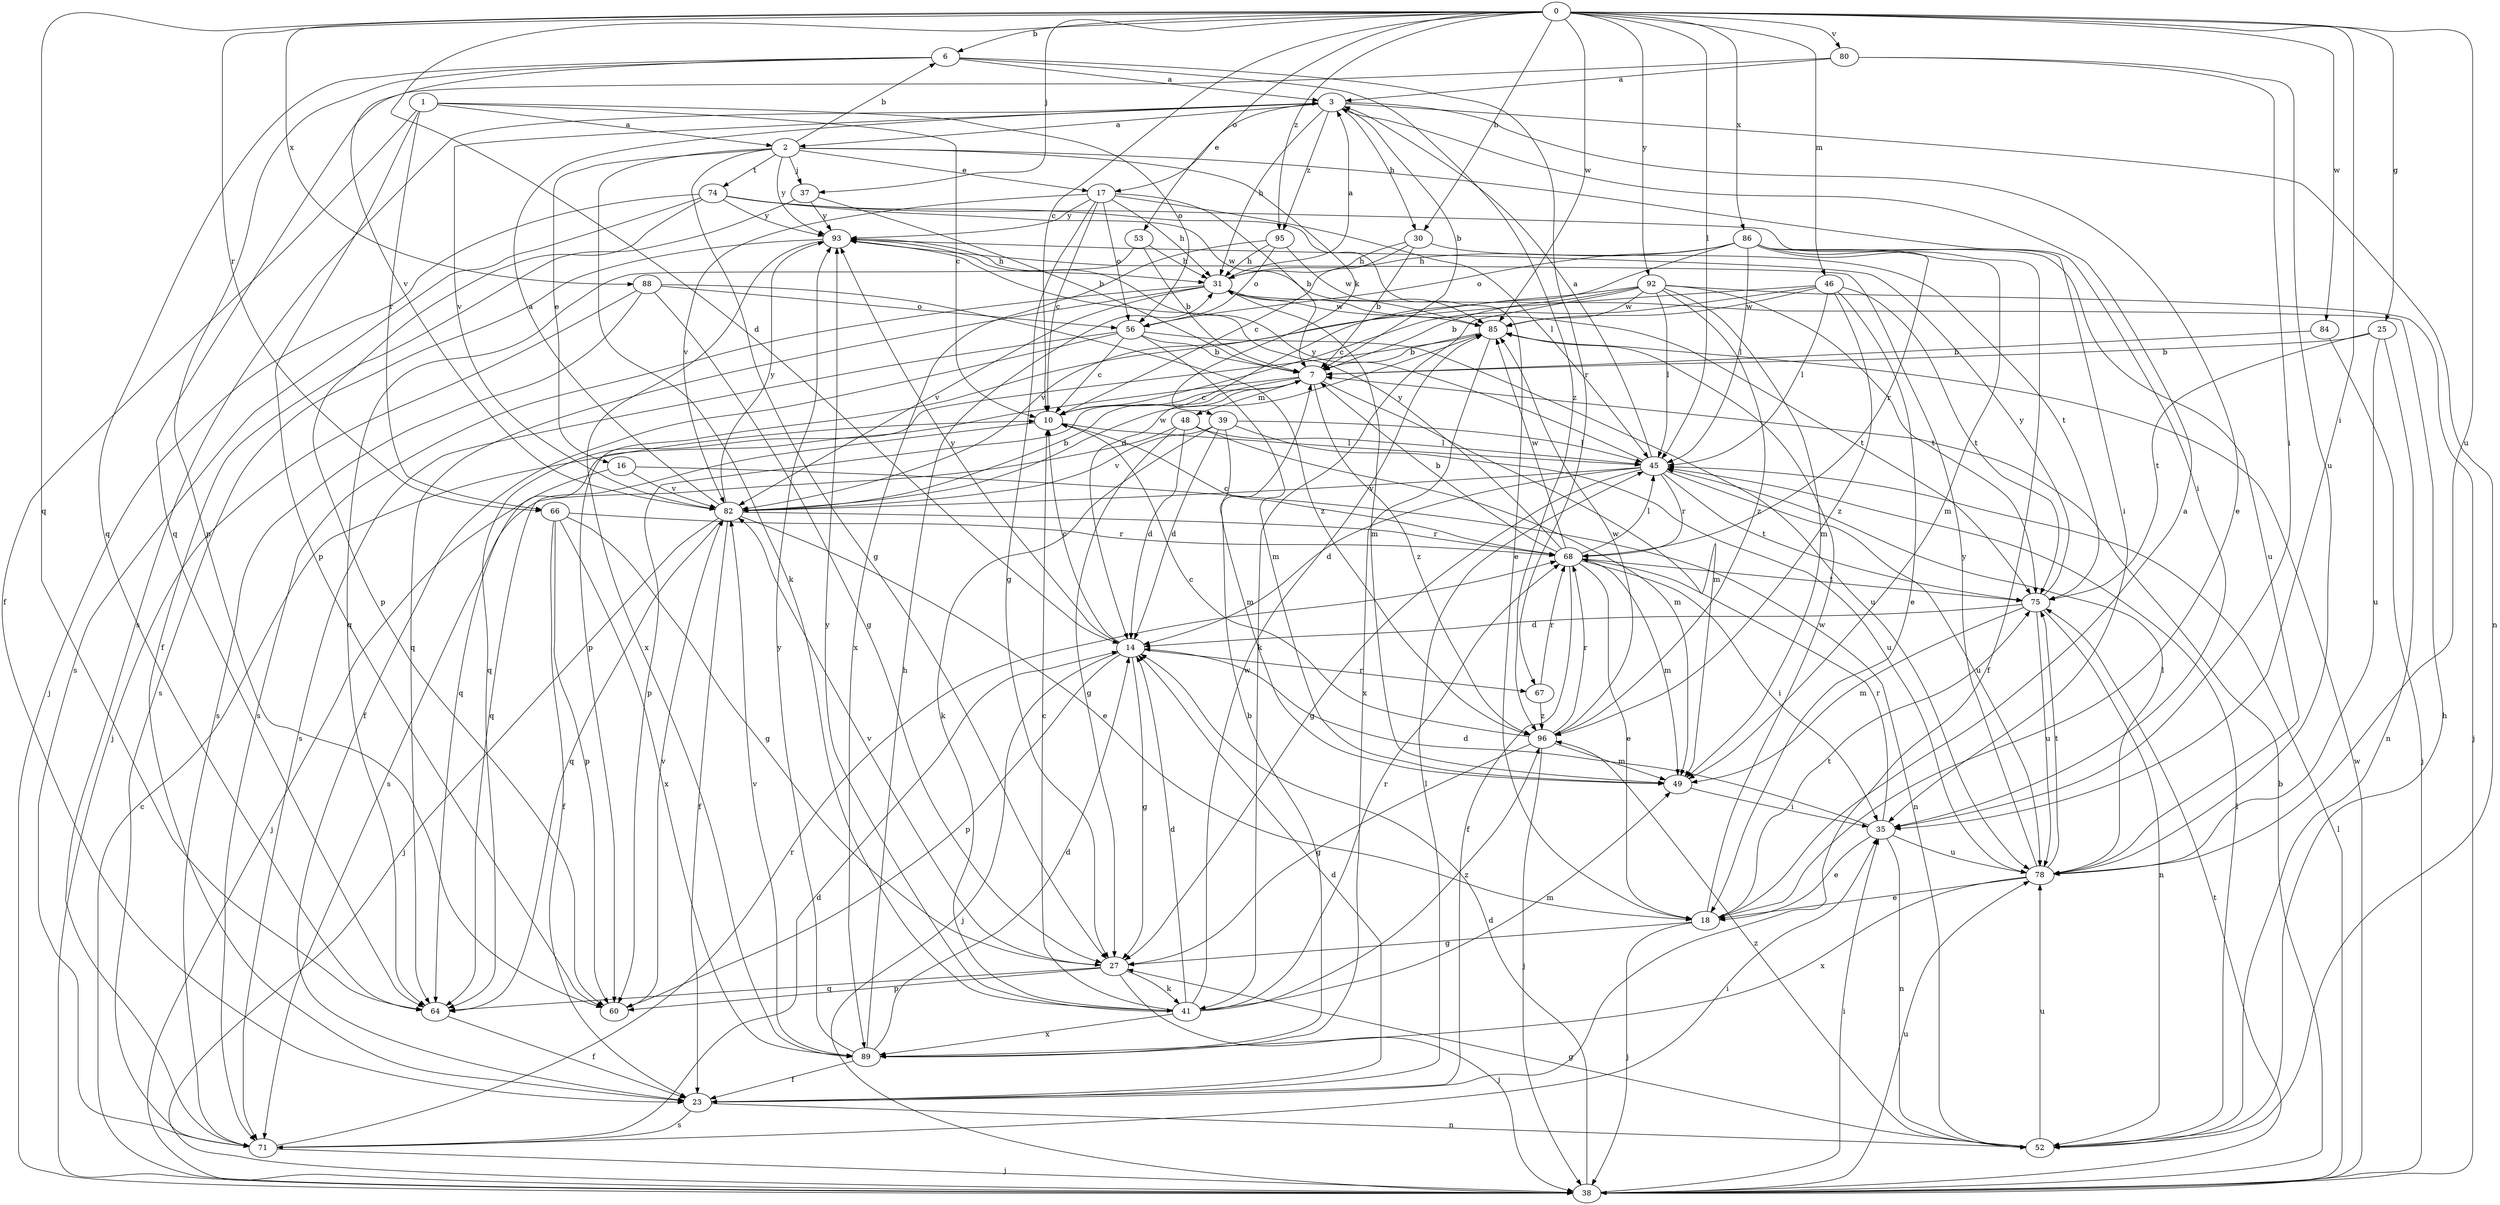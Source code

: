 strict digraph  {
0;
1;
2;
3;
6;
7;
10;
14;
16;
17;
18;
23;
25;
27;
30;
31;
35;
37;
38;
39;
41;
45;
46;
48;
49;
52;
53;
56;
60;
64;
66;
67;
68;
71;
74;
75;
78;
80;
82;
84;
85;
86;
88;
89;
92;
93;
95;
96;
0 -> 6  [label=b];
0 -> 10  [label=c];
0 -> 14  [label=d];
0 -> 25  [label=g];
0 -> 30  [label=h];
0 -> 35  [label=i];
0 -> 37  [label=j];
0 -> 45  [label=l];
0 -> 46  [label=m];
0 -> 53  [label=o];
0 -> 64  [label=q];
0 -> 66  [label=r];
0 -> 78  [label=u];
0 -> 80  [label=v];
0 -> 84  [label=w];
0 -> 85  [label=w];
0 -> 86  [label=x];
0 -> 88  [label=x];
0 -> 92  [label=y];
0 -> 95  [label=z];
1 -> 2  [label=a];
1 -> 10  [label=c];
1 -> 23  [label=f];
1 -> 56  [label=o];
1 -> 60  [label=p];
1 -> 66  [label=r];
2 -> 6  [label=b];
2 -> 16  [label=e];
2 -> 17  [label=e];
2 -> 27  [label=g];
2 -> 35  [label=i];
2 -> 37  [label=j];
2 -> 39  [label=k];
2 -> 41  [label=k];
2 -> 74  [label=t];
2 -> 93  [label=y];
3 -> 2  [label=a];
3 -> 7  [label=b];
3 -> 17  [label=e];
3 -> 18  [label=e];
3 -> 30  [label=h];
3 -> 31  [label=h];
3 -> 52  [label=n];
3 -> 71  [label=s];
3 -> 82  [label=v];
3 -> 95  [label=z];
6 -> 3  [label=a];
6 -> 60  [label=p];
6 -> 64  [label=q];
6 -> 67  [label=r];
6 -> 82  [label=v];
6 -> 96  [label=z];
7 -> 10  [label=c];
7 -> 48  [label=m];
7 -> 49  [label=m];
7 -> 60  [label=p];
7 -> 64  [label=q];
7 -> 96  [label=z];
10 -> 45  [label=l];
10 -> 64  [label=q];
14 -> 10  [label=c];
14 -> 27  [label=g];
14 -> 38  [label=j];
14 -> 60  [label=p];
14 -> 67  [label=r];
14 -> 93  [label=y];
16 -> 38  [label=j];
16 -> 52  [label=n];
16 -> 82  [label=v];
17 -> 7  [label=b];
17 -> 10  [label=c];
17 -> 27  [label=g];
17 -> 31  [label=h];
17 -> 45  [label=l];
17 -> 56  [label=o];
17 -> 82  [label=v];
17 -> 93  [label=y];
18 -> 3  [label=a];
18 -> 27  [label=g];
18 -> 38  [label=j];
18 -> 75  [label=t];
18 -> 85  [label=w];
23 -> 14  [label=d];
23 -> 45  [label=l];
23 -> 52  [label=n];
23 -> 71  [label=s];
25 -> 7  [label=b];
25 -> 52  [label=n];
25 -> 75  [label=t];
25 -> 78  [label=u];
27 -> 38  [label=j];
27 -> 41  [label=k];
27 -> 60  [label=p];
27 -> 64  [label=q];
27 -> 82  [label=v];
30 -> 7  [label=b];
30 -> 10  [label=c];
30 -> 31  [label=h];
30 -> 75  [label=t];
31 -> 3  [label=a];
31 -> 49  [label=m];
31 -> 64  [label=q];
31 -> 71  [label=s];
31 -> 75  [label=t];
31 -> 82  [label=v];
31 -> 85  [label=w];
35 -> 14  [label=d];
35 -> 18  [label=e];
35 -> 52  [label=n];
35 -> 68  [label=r];
35 -> 78  [label=u];
37 -> 7  [label=b];
37 -> 23  [label=f];
37 -> 93  [label=y];
38 -> 7  [label=b];
38 -> 10  [label=c];
38 -> 14  [label=d];
38 -> 35  [label=i];
38 -> 45  [label=l];
38 -> 75  [label=t];
38 -> 78  [label=u];
38 -> 85  [label=w];
39 -> 14  [label=d];
39 -> 41  [label=k];
39 -> 45  [label=l];
39 -> 49  [label=m];
39 -> 78  [label=u];
39 -> 82  [label=v];
41 -> 10  [label=c];
41 -> 14  [label=d];
41 -> 49  [label=m];
41 -> 68  [label=r];
41 -> 85  [label=w];
41 -> 89  [label=x];
41 -> 93  [label=y];
41 -> 96  [label=z];
45 -> 3  [label=a];
45 -> 14  [label=d];
45 -> 27  [label=g];
45 -> 68  [label=r];
45 -> 75  [label=t];
45 -> 78  [label=u];
45 -> 82  [label=v];
45 -> 93  [label=y];
46 -> 10  [label=c];
46 -> 18  [label=e];
46 -> 45  [label=l];
46 -> 60  [label=p];
46 -> 75  [label=t];
46 -> 85  [label=w];
46 -> 96  [label=z];
48 -> 14  [label=d];
48 -> 27  [label=g];
48 -> 45  [label=l];
48 -> 49  [label=m];
48 -> 71  [label=s];
49 -> 35  [label=i];
52 -> 27  [label=g];
52 -> 31  [label=h];
52 -> 45  [label=l];
52 -> 78  [label=u];
52 -> 96  [label=z];
53 -> 7  [label=b];
53 -> 31  [label=h];
53 -> 64  [label=q];
56 -> 7  [label=b];
56 -> 10  [label=c];
56 -> 23  [label=f];
56 -> 49  [label=m];
56 -> 71  [label=s];
56 -> 78  [label=u];
60 -> 82  [label=v];
64 -> 23  [label=f];
66 -> 23  [label=f];
66 -> 27  [label=g];
66 -> 60  [label=p];
66 -> 68  [label=r];
66 -> 89  [label=x];
67 -> 68  [label=r];
67 -> 96  [label=z];
68 -> 7  [label=b];
68 -> 10  [label=c];
68 -> 18  [label=e];
68 -> 23  [label=f];
68 -> 35  [label=i];
68 -> 45  [label=l];
68 -> 49  [label=m];
68 -> 75  [label=t];
68 -> 85  [label=w];
68 -> 93  [label=y];
71 -> 14  [label=d];
71 -> 35  [label=i];
71 -> 38  [label=j];
71 -> 68  [label=r];
74 -> 18  [label=e];
74 -> 35  [label=i];
74 -> 38  [label=j];
74 -> 60  [label=p];
74 -> 71  [label=s];
74 -> 85  [label=w];
74 -> 93  [label=y];
75 -> 14  [label=d];
75 -> 49  [label=m];
75 -> 52  [label=n];
75 -> 78  [label=u];
75 -> 93  [label=y];
78 -> 18  [label=e];
78 -> 45  [label=l];
78 -> 75  [label=t];
78 -> 89  [label=x];
78 -> 93  [label=y];
80 -> 3  [label=a];
80 -> 35  [label=i];
80 -> 64  [label=q];
80 -> 78  [label=u];
82 -> 3  [label=a];
82 -> 7  [label=b];
82 -> 18  [label=e];
82 -> 23  [label=f];
82 -> 38  [label=j];
82 -> 64  [label=q];
82 -> 68  [label=r];
82 -> 85  [label=w];
82 -> 93  [label=y];
84 -> 7  [label=b];
84 -> 38  [label=j];
85 -> 7  [label=b];
85 -> 64  [label=q];
85 -> 89  [label=x];
86 -> 14  [label=d];
86 -> 23  [label=f];
86 -> 31  [label=h];
86 -> 45  [label=l];
86 -> 49  [label=m];
86 -> 56  [label=o];
86 -> 68  [label=r];
86 -> 78  [label=u];
88 -> 27  [label=g];
88 -> 38  [label=j];
88 -> 56  [label=o];
88 -> 71  [label=s];
88 -> 96  [label=z];
89 -> 7  [label=b];
89 -> 14  [label=d];
89 -> 23  [label=f];
89 -> 31  [label=h];
89 -> 82  [label=v];
89 -> 93  [label=y];
92 -> 7  [label=b];
92 -> 38  [label=j];
92 -> 41  [label=k];
92 -> 45  [label=l];
92 -> 49  [label=m];
92 -> 75  [label=t];
92 -> 82  [label=v];
92 -> 85  [label=w];
92 -> 96  [label=z];
93 -> 31  [label=h];
93 -> 71  [label=s];
93 -> 89  [label=x];
95 -> 31  [label=h];
95 -> 56  [label=o];
95 -> 85  [label=w];
95 -> 89  [label=x];
96 -> 10  [label=c];
96 -> 27  [label=g];
96 -> 38  [label=j];
96 -> 49  [label=m];
96 -> 68  [label=r];
96 -> 85  [label=w];
}
